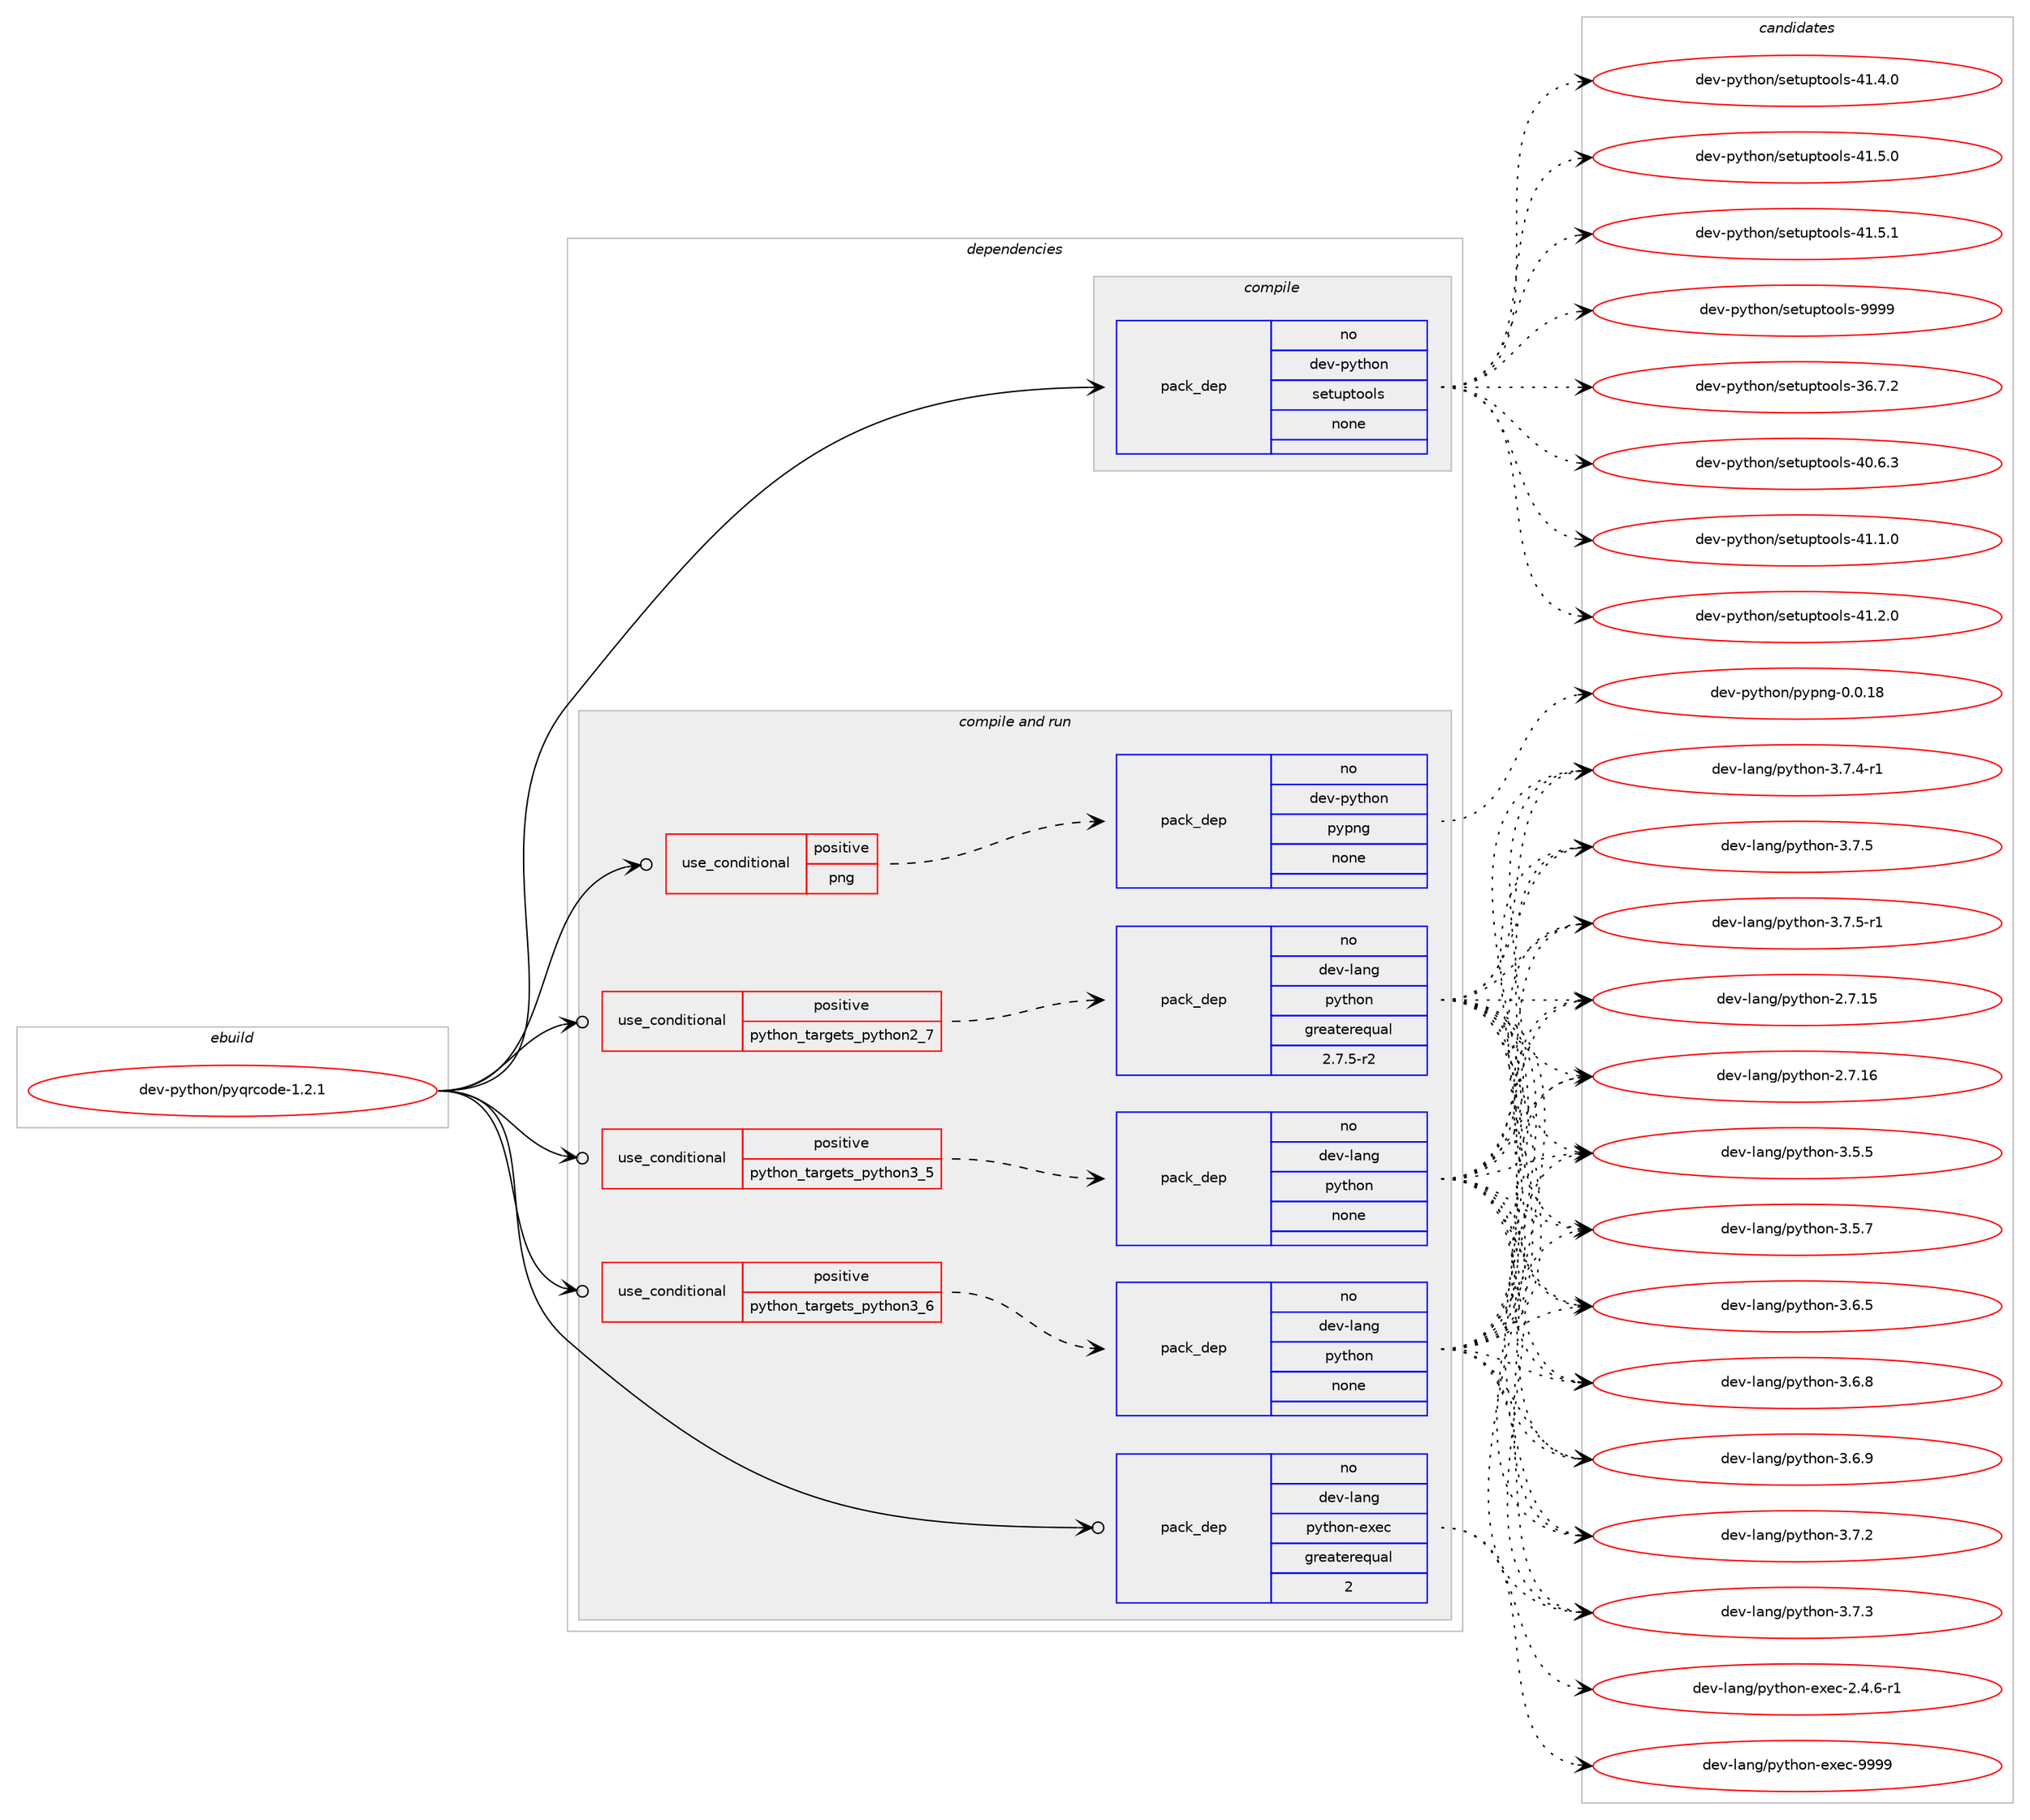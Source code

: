 digraph prolog {

# *************
# Graph options
# *************

newrank=true;
concentrate=true;
compound=true;
graph [rankdir=LR,fontname=Helvetica,fontsize=10,ranksep=1.5];#, ranksep=2.5, nodesep=0.2];
edge  [arrowhead=vee];
node  [fontname=Helvetica,fontsize=10];

# **********
# The ebuild
# **********

subgraph cluster_leftcol {
color=gray;
rank=same;
label=<<i>ebuild</i>>;
id [label="dev-python/pyqrcode-1.2.1", color=red, width=4, href="../dev-python/pyqrcode-1.2.1.svg"];
}

# ****************
# The dependencies
# ****************

subgraph cluster_midcol {
color=gray;
label=<<i>dependencies</i>>;
subgraph cluster_compile {
fillcolor="#eeeeee";
style=filled;
label=<<i>compile</i>>;
subgraph pack469644 {
dependency628120 [label=<<TABLE BORDER="0" CELLBORDER="1" CELLSPACING="0" CELLPADDING="4" WIDTH="220"><TR><TD ROWSPAN="6" CELLPADDING="30">pack_dep</TD></TR><TR><TD WIDTH="110">no</TD></TR><TR><TD>dev-python</TD></TR><TR><TD>setuptools</TD></TR><TR><TD>none</TD></TR><TR><TD></TD></TR></TABLE>>, shape=none, color=blue];
}
id:e -> dependency628120:w [weight=20,style="solid",arrowhead="vee"];
}
subgraph cluster_compileandrun {
fillcolor="#eeeeee";
style=filled;
label=<<i>compile and run</i>>;
subgraph cond146617 {
dependency628121 [label=<<TABLE BORDER="0" CELLBORDER="1" CELLSPACING="0" CELLPADDING="4"><TR><TD ROWSPAN="3" CELLPADDING="10">use_conditional</TD></TR><TR><TD>positive</TD></TR><TR><TD>png</TD></TR></TABLE>>, shape=none, color=red];
subgraph pack469645 {
dependency628122 [label=<<TABLE BORDER="0" CELLBORDER="1" CELLSPACING="0" CELLPADDING="4" WIDTH="220"><TR><TD ROWSPAN="6" CELLPADDING="30">pack_dep</TD></TR><TR><TD WIDTH="110">no</TD></TR><TR><TD>dev-python</TD></TR><TR><TD>pypng</TD></TR><TR><TD>none</TD></TR><TR><TD></TD></TR></TABLE>>, shape=none, color=blue];
}
dependency628121:e -> dependency628122:w [weight=20,style="dashed",arrowhead="vee"];
}
id:e -> dependency628121:w [weight=20,style="solid",arrowhead="odotvee"];
subgraph cond146618 {
dependency628123 [label=<<TABLE BORDER="0" CELLBORDER="1" CELLSPACING="0" CELLPADDING="4"><TR><TD ROWSPAN="3" CELLPADDING="10">use_conditional</TD></TR><TR><TD>positive</TD></TR><TR><TD>python_targets_python2_7</TD></TR></TABLE>>, shape=none, color=red];
subgraph pack469646 {
dependency628124 [label=<<TABLE BORDER="0" CELLBORDER="1" CELLSPACING="0" CELLPADDING="4" WIDTH="220"><TR><TD ROWSPAN="6" CELLPADDING="30">pack_dep</TD></TR><TR><TD WIDTH="110">no</TD></TR><TR><TD>dev-lang</TD></TR><TR><TD>python</TD></TR><TR><TD>greaterequal</TD></TR><TR><TD>2.7.5-r2</TD></TR></TABLE>>, shape=none, color=blue];
}
dependency628123:e -> dependency628124:w [weight=20,style="dashed",arrowhead="vee"];
}
id:e -> dependency628123:w [weight=20,style="solid",arrowhead="odotvee"];
subgraph cond146619 {
dependency628125 [label=<<TABLE BORDER="0" CELLBORDER="1" CELLSPACING="0" CELLPADDING="4"><TR><TD ROWSPAN="3" CELLPADDING="10">use_conditional</TD></TR><TR><TD>positive</TD></TR><TR><TD>python_targets_python3_5</TD></TR></TABLE>>, shape=none, color=red];
subgraph pack469647 {
dependency628126 [label=<<TABLE BORDER="0" CELLBORDER="1" CELLSPACING="0" CELLPADDING="4" WIDTH="220"><TR><TD ROWSPAN="6" CELLPADDING="30">pack_dep</TD></TR><TR><TD WIDTH="110">no</TD></TR><TR><TD>dev-lang</TD></TR><TR><TD>python</TD></TR><TR><TD>none</TD></TR><TR><TD></TD></TR></TABLE>>, shape=none, color=blue];
}
dependency628125:e -> dependency628126:w [weight=20,style="dashed",arrowhead="vee"];
}
id:e -> dependency628125:w [weight=20,style="solid",arrowhead="odotvee"];
subgraph cond146620 {
dependency628127 [label=<<TABLE BORDER="0" CELLBORDER="1" CELLSPACING="0" CELLPADDING="4"><TR><TD ROWSPAN="3" CELLPADDING="10">use_conditional</TD></TR><TR><TD>positive</TD></TR><TR><TD>python_targets_python3_6</TD></TR></TABLE>>, shape=none, color=red];
subgraph pack469648 {
dependency628128 [label=<<TABLE BORDER="0" CELLBORDER="1" CELLSPACING="0" CELLPADDING="4" WIDTH="220"><TR><TD ROWSPAN="6" CELLPADDING="30">pack_dep</TD></TR><TR><TD WIDTH="110">no</TD></TR><TR><TD>dev-lang</TD></TR><TR><TD>python</TD></TR><TR><TD>none</TD></TR><TR><TD></TD></TR></TABLE>>, shape=none, color=blue];
}
dependency628127:e -> dependency628128:w [weight=20,style="dashed",arrowhead="vee"];
}
id:e -> dependency628127:w [weight=20,style="solid",arrowhead="odotvee"];
subgraph pack469649 {
dependency628129 [label=<<TABLE BORDER="0" CELLBORDER="1" CELLSPACING="0" CELLPADDING="4" WIDTH="220"><TR><TD ROWSPAN="6" CELLPADDING="30">pack_dep</TD></TR><TR><TD WIDTH="110">no</TD></TR><TR><TD>dev-lang</TD></TR><TR><TD>python-exec</TD></TR><TR><TD>greaterequal</TD></TR><TR><TD>2</TD></TR></TABLE>>, shape=none, color=blue];
}
id:e -> dependency628129:w [weight=20,style="solid",arrowhead="odotvee"];
}
subgraph cluster_run {
fillcolor="#eeeeee";
style=filled;
label=<<i>run</i>>;
}
}

# **************
# The candidates
# **************

subgraph cluster_choices {
rank=same;
color=gray;
label=<<i>candidates</i>>;

subgraph choice469644 {
color=black;
nodesep=1;
choice100101118451121211161041111104711510111611711211611111110811545515446554650 [label="dev-python/setuptools-36.7.2", color=red, width=4,href="../dev-python/setuptools-36.7.2.svg"];
choice100101118451121211161041111104711510111611711211611111110811545524846544651 [label="dev-python/setuptools-40.6.3", color=red, width=4,href="../dev-python/setuptools-40.6.3.svg"];
choice100101118451121211161041111104711510111611711211611111110811545524946494648 [label="dev-python/setuptools-41.1.0", color=red, width=4,href="../dev-python/setuptools-41.1.0.svg"];
choice100101118451121211161041111104711510111611711211611111110811545524946504648 [label="dev-python/setuptools-41.2.0", color=red, width=4,href="../dev-python/setuptools-41.2.0.svg"];
choice100101118451121211161041111104711510111611711211611111110811545524946524648 [label="dev-python/setuptools-41.4.0", color=red, width=4,href="../dev-python/setuptools-41.4.0.svg"];
choice100101118451121211161041111104711510111611711211611111110811545524946534648 [label="dev-python/setuptools-41.5.0", color=red, width=4,href="../dev-python/setuptools-41.5.0.svg"];
choice100101118451121211161041111104711510111611711211611111110811545524946534649 [label="dev-python/setuptools-41.5.1", color=red, width=4,href="../dev-python/setuptools-41.5.1.svg"];
choice10010111845112121116104111110471151011161171121161111111081154557575757 [label="dev-python/setuptools-9999", color=red, width=4,href="../dev-python/setuptools-9999.svg"];
dependency628120:e -> choice100101118451121211161041111104711510111611711211611111110811545515446554650:w [style=dotted,weight="100"];
dependency628120:e -> choice100101118451121211161041111104711510111611711211611111110811545524846544651:w [style=dotted,weight="100"];
dependency628120:e -> choice100101118451121211161041111104711510111611711211611111110811545524946494648:w [style=dotted,weight="100"];
dependency628120:e -> choice100101118451121211161041111104711510111611711211611111110811545524946504648:w [style=dotted,weight="100"];
dependency628120:e -> choice100101118451121211161041111104711510111611711211611111110811545524946524648:w [style=dotted,weight="100"];
dependency628120:e -> choice100101118451121211161041111104711510111611711211611111110811545524946534648:w [style=dotted,weight="100"];
dependency628120:e -> choice100101118451121211161041111104711510111611711211611111110811545524946534649:w [style=dotted,weight="100"];
dependency628120:e -> choice10010111845112121116104111110471151011161171121161111111081154557575757:w [style=dotted,weight="100"];
}
subgraph choice469645 {
color=black;
nodesep=1;
choice100101118451121211161041111104711212111211010345484648464956 [label="dev-python/pypng-0.0.18", color=red, width=4,href="../dev-python/pypng-0.0.18.svg"];
dependency628122:e -> choice100101118451121211161041111104711212111211010345484648464956:w [style=dotted,weight="100"];
}
subgraph choice469646 {
color=black;
nodesep=1;
choice10010111845108971101034711212111610411111045504655464953 [label="dev-lang/python-2.7.15", color=red, width=4,href="../dev-lang/python-2.7.15.svg"];
choice10010111845108971101034711212111610411111045504655464954 [label="dev-lang/python-2.7.16", color=red, width=4,href="../dev-lang/python-2.7.16.svg"];
choice100101118451089711010347112121116104111110455146534653 [label="dev-lang/python-3.5.5", color=red, width=4,href="../dev-lang/python-3.5.5.svg"];
choice100101118451089711010347112121116104111110455146534655 [label="dev-lang/python-3.5.7", color=red, width=4,href="../dev-lang/python-3.5.7.svg"];
choice100101118451089711010347112121116104111110455146544653 [label="dev-lang/python-3.6.5", color=red, width=4,href="../dev-lang/python-3.6.5.svg"];
choice100101118451089711010347112121116104111110455146544656 [label="dev-lang/python-3.6.8", color=red, width=4,href="../dev-lang/python-3.6.8.svg"];
choice100101118451089711010347112121116104111110455146544657 [label="dev-lang/python-3.6.9", color=red, width=4,href="../dev-lang/python-3.6.9.svg"];
choice100101118451089711010347112121116104111110455146554650 [label="dev-lang/python-3.7.2", color=red, width=4,href="../dev-lang/python-3.7.2.svg"];
choice100101118451089711010347112121116104111110455146554651 [label="dev-lang/python-3.7.3", color=red, width=4,href="../dev-lang/python-3.7.3.svg"];
choice1001011184510897110103471121211161041111104551465546524511449 [label="dev-lang/python-3.7.4-r1", color=red, width=4,href="../dev-lang/python-3.7.4-r1.svg"];
choice100101118451089711010347112121116104111110455146554653 [label="dev-lang/python-3.7.5", color=red, width=4,href="../dev-lang/python-3.7.5.svg"];
choice1001011184510897110103471121211161041111104551465546534511449 [label="dev-lang/python-3.7.5-r1", color=red, width=4,href="../dev-lang/python-3.7.5-r1.svg"];
dependency628124:e -> choice10010111845108971101034711212111610411111045504655464953:w [style=dotted,weight="100"];
dependency628124:e -> choice10010111845108971101034711212111610411111045504655464954:w [style=dotted,weight="100"];
dependency628124:e -> choice100101118451089711010347112121116104111110455146534653:w [style=dotted,weight="100"];
dependency628124:e -> choice100101118451089711010347112121116104111110455146534655:w [style=dotted,weight="100"];
dependency628124:e -> choice100101118451089711010347112121116104111110455146544653:w [style=dotted,weight="100"];
dependency628124:e -> choice100101118451089711010347112121116104111110455146544656:w [style=dotted,weight="100"];
dependency628124:e -> choice100101118451089711010347112121116104111110455146544657:w [style=dotted,weight="100"];
dependency628124:e -> choice100101118451089711010347112121116104111110455146554650:w [style=dotted,weight="100"];
dependency628124:e -> choice100101118451089711010347112121116104111110455146554651:w [style=dotted,weight="100"];
dependency628124:e -> choice1001011184510897110103471121211161041111104551465546524511449:w [style=dotted,weight="100"];
dependency628124:e -> choice100101118451089711010347112121116104111110455146554653:w [style=dotted,weight="100"];
dependency628124:e -> choice1001011184510897110103471121211161041111104551465546534511449:w [style=dotted,weight="100"];
}
subgraph choice469647 {
color=black;
nodesep=1;
choice10010111845108971101034711212111610411111045504655464953 [label="dev-lang/python-2.7.15", color=red, width=4,href="../dev-lang/python-2.7.15.svg"];
choice10010111845108971101034711212111610411111045504655464954 [label="dev-lang/python-2.7.16", color=red, width=4,href="../dev-lang/python-2.7.16.svg"];
choice100101118451089711010347112121116104111110455146534653 [label="dev-lang/python-3.5.5", color=red, width=4,href="../dev-lang/python-3.5.5.svg"];
choice100101118451089711010347112121116104111110455146534655 [label="dev-lang/python-3.5.7", color=red, width=4,href="../dev-lang/python-3.5.7.svg"];
choice100101118451089711010347112121116104111110455146544653 [label="dev-lang/python-3.6.5", color=red, width=4,href="../dev-lang/python-3.6.5.svg"];
choice100101118451089711010347112121116104111110455146544656 [label="dev-lang/python-3.6.8", color=red, width=4,href="../dev-lang/python-3.6.8.svg"];
choice100101118451089711010347112121116104111110455146544657 [label="dev-lang/python-3.6.9", color=red, width=4,href="../dev-lang/python-3.6.9.svg"];
choice100101118451089711010347112121116104111110455146554650 [label="dev-lang/python-3.7.2", color=red, width=4,href="../dev-lang/python-3.7.2.svg"];
choice100101118451089711010347112121116104111110455146554651 [label="dev-lang/python-3.7.3", color=red, width=4,href="../dev-lang/python-3.7.3.svg"];
choice1001011184510897110103471121211161041111104551465546524511449 [label="dev-lang/python-3.7.4-r1", color=red, width=4,href="../dev-lang/python-3.7.4-r1.svg"];
choice100101118451089711010347112121116104111110455146554653 [label="dev-lang/python-3.7.5", color=red, width=4,href="../dev-lang/python-3.7.5.svg"];
choice1001011184510897110103471121211161041111104551465546534511449 [label="dev-lang/python-3.7.5-r1", color=red, width=4,href="../dev-lang/python-3.7.5-r1.svg"];
dependency628126:e -> choice10010111845108971101034711212111610411111045504655464953:w [style=dotted,weight="100"];
dependency628126:e -> choice10010111845108971101034711212111610411111045504655464954:w [style=dotted,weight="100"];
dependency628126:e -> choice100101118451089711010347112121116104111110455146534653:w [style=dotted,weight="100"];
dependency628126:e -> choice100101118451089711010347112121116104111110455146534655:w [style=dotted,weight="100"];
dependency628126:e -> choice100101118451089711010347112121116104111110455146544653:w [style=dotted,weight="100"];
dependency628126:e -> choice100101118451089711010347112121116104111110455146544656:w [style=dotted,weight="100"];
dependency628126:e -> choice100101118451089711010347112121116104111110455146544657:w [style=dotted,weight="100"];
dependency628126:e -> choice100101118451089711010347112121116104111110455146554650:w [style=dotted,weight="100"];
dependency628126:e -> choice100101118451089711010347112121116104111110455146554651:w [style=dotted,weight="100"];
dependency628126:e -> choice1001011184510897110103471121211161041111104551465546524511449:w [style=dotted,weight="100"];
dependency628126:e -> choice100101118451089711010347112121116104111110455146554653:w [style=dotted,weight="100"];
dependency628126:e -> choice1001011184510897110103471121211161041111104551465546534511449:w [style=dotted,weight="100"];
}
subgraph choice469648 {
color=black;
nodesep=1;
choice10010111845108971101034711212111610411111045504655464953 [label="dev-lang/python-2.7.15", color=red, width=4,href="../dev-lang/python-2.7.15.svg"];
choice10010111845108971101034711212111610411111045504655464954 [label="dev-lang/python-2.7.16", color=red, width=4,href="../dev-lang/python-2.7.16.svg"];
choice100101118451089711010347112121116104111110455146534653 [label="dev-lang/python-3.5.5", color=red, width=4,href="../dev-lang/python-3.5.5.svg"];
choice100101118451089711010347112121116104111110455146534655 [label="dev-lang/python-3.5.7", color=red, width=4,href="../dev-lang/python-3.5.7.svg"];
choice100101118451089711010347112121116104111110455146544653 [label="dev-lang/python-3.6.5", color=red, width=4,href="../dev-lang/python-3.6.5.svg"];
choice100101118451089711010347112121116104111110455146544656 [label="dev-lang/python-3.6.8", color=red, width=4,href="../dev-lang/python-3.6.8.svg"];
choice100101118451089711010347112121116104111110455146544657 [label="dev-lang/python-3.6.9", color=red, width=4,href="../dev-lang/python-3.6.9.svg"];
choice100101118451089711010347112121116104111110455146554650 [label="dev-lang/python-3.7.2", color=red, width=4,href="../dev-lang/python-3.7.2.svg"];
choice100101118451089711010347112121116104111110455146554651 [label="dev-lang/python-3.7.3", color=red, width=4,href="../dev-lang/python-3.7.3.svg"];
choice1001011184510897110103471121211161041111104551465546524511449 [label="dev-lang/python-3.7.4-r1", color=red, width=4,href="../dev-lang/python-3.7.4-r1.svg"];
choice100101118451089711010347112121116104111110455146554653 [label="dev-lang/python-3.7.5", color=red, width=4,href="../dev-lang/python-3.7.5.svg"];
choice1001011184510897110103471121211161041111104551465546534511449 [label="dev-lang/python-3.7.5-r1", color=red, width=4,href="../dev-lang/python-3.7.5-r1.svg"];
dependency628128:e -> choice10010111845108971101034711212111610411111045504655464953:w [style=dotted,weight="100"];
dependency628128:e -> choice10010111845108971101034711212111610411111045504655464954:w [style=dotted,weight="100"];
dependency628128:e -> choice100101118451089711010347112121116104111110455146534653:w [style=dotted,weight="100"];
dependency628128:e -> choice100101118451089711010347112121116104111110455146534655:w [style=dotted,weight="100"];
dependency628128:e -> choice100101118451089711010347112121116104111110455146544653:w [style=dotted,weight="100"];
dependency628128:e -> choice100101118451089711010347112121116104111110455146544656:w [style=dotted,weight="100"];
dependency628128:e -> choice100101118451089711010347112121116104111110455146544657:w [style=dotted,weight="100"];
dependency628128:e -> choice100101118451089711010347112121116104111110455146554650:w [style=dotted,weight="100"];
dependency628128:e -> choice100101118451089711010347112121116104111110455146554651:w [style=dotted,weight="100"];
dependency628128:e -> choice1001011184510897110103471121211161041111104551465546524511449:w [style=dotted,weight="100"];
dependency628128:e -> choice100101118451089711010347112121116104111110455146554653:w [style=dotted,weight="100"];
dependency628128:e -> choice1001011184510897110103471121211161041111104551465546534511449:w [style=dotted,weight="100"];
}
subgraph choice469649 {
color=black;
nodesep=1;
choice10010111845108971101034711212111610411111045101120101994550465246544511449 [label="dev-lang/python-exec-2.4.6-r1", color=red, width=4,href="../dev-lang/python-exec-2.4.6-r1.svg"];
choice10010111845108971101034711212111610411111045101120101994557575757 [label="dev-lang/python-exec-9999", color=red, width=4,href="../dev-lang/python-exec-9999.svg"];
dependency628129:e -> choice10010111845108971101034711212111610411111045101120101994550465246544511449:w [style=dotted,weight="100"];
dependency628129:e -> choice10010111845108971101034711212111610411111045101120101994557575757:w [style=dotted,weight="100"];
}
}

}
